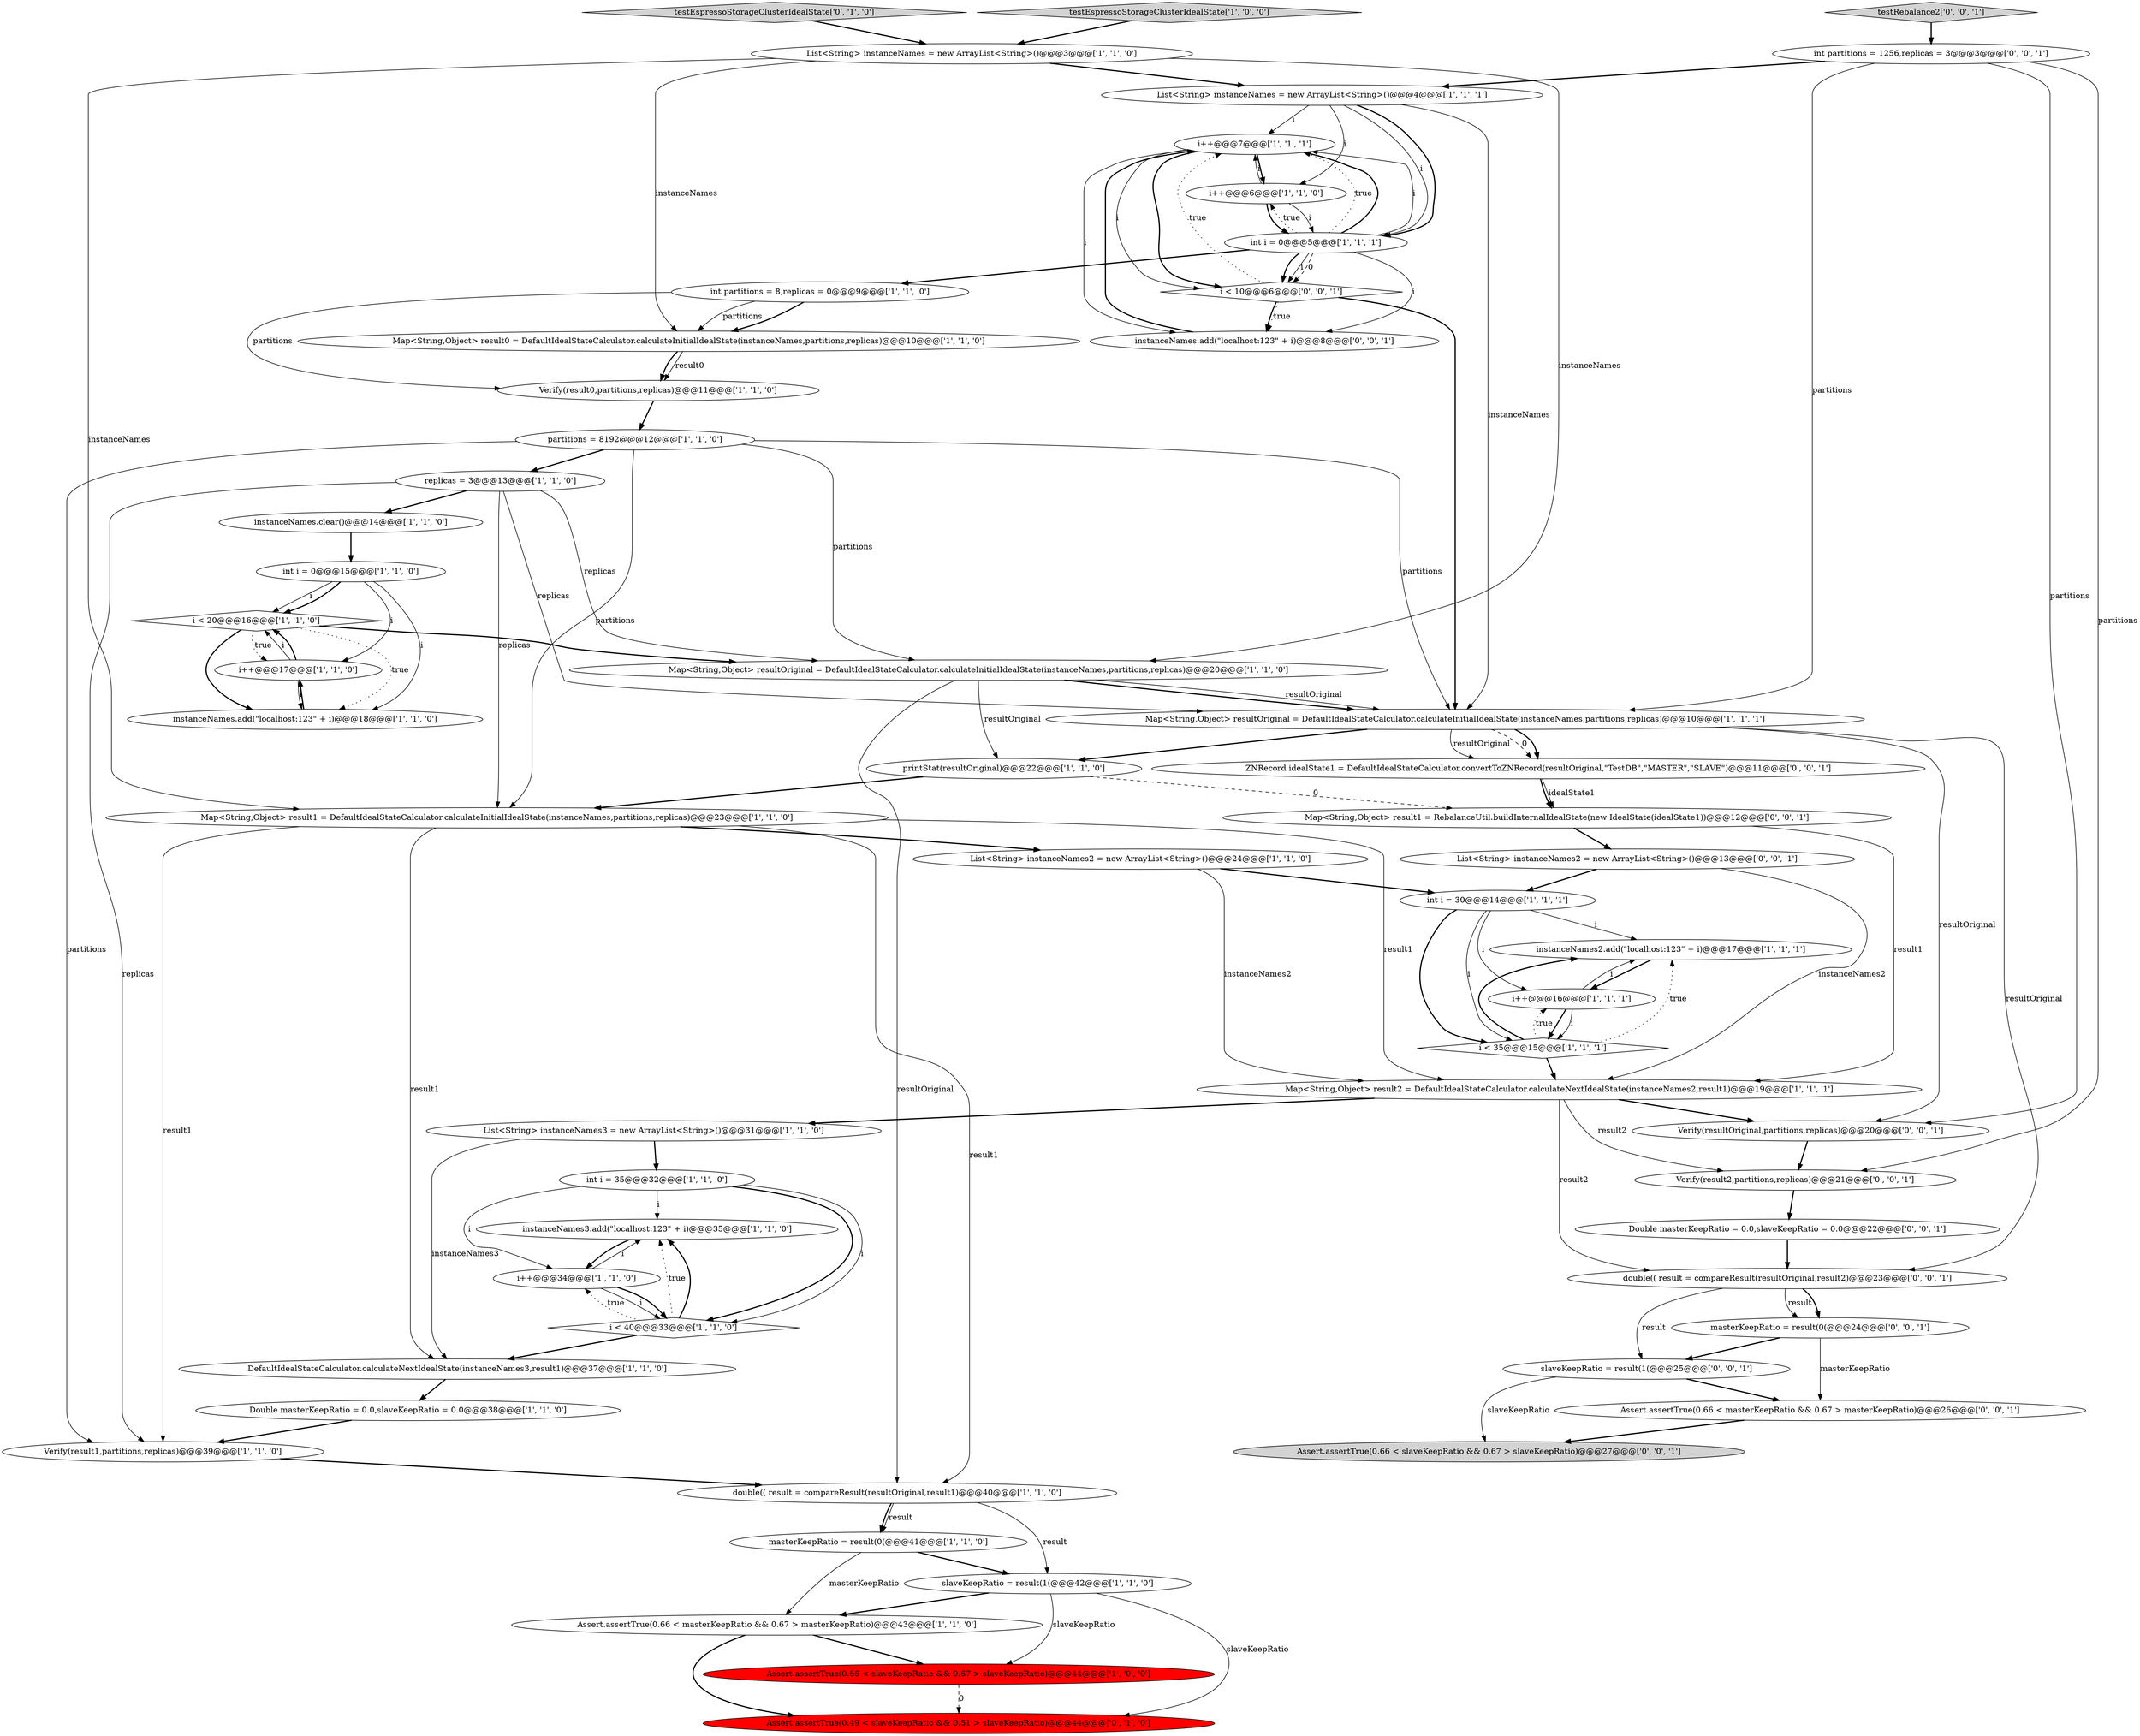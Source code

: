 digraph {
5 [style = filled, label = "int i = 35@@@32@@@['1', '1', '0']", fillcolor = white, shape = ellipse image = "AAA0AAABBB1BBB"];
4 [style = filled, label = "i++@@@7@@@['1', '1', '1']", fillcolor = white, shape = ellipse image = "AAA0AAABBB1BBB"];
9 [style = filled, label = "i++@@@6@@@['1', '1', '0']", fillcolor = white, shape = ellipse image = "AAA0AAABBB1BBB"];
0 [style = filled, label = "testEspressoStorageClusterIdealState['1', '0', '0']", fillcolor = lightgray, shape = diamond image = "AAA0AAABBB1BBB"];
22 [style = filled, label = "Verify(result0,partitions,replicas)@@@11@@@['1', '1', '0']", fillcolor = white, shape = ellipse image = "AAA0AAABBB1BBB"];
36 [style = filled, label = "instanceNames3.add(\"localhost:123\" + i)@@@35@@@['1', '1', '0']", fillcolor = white, shape = ellipse image = "AAA0AAABBB1BBB"];
38 [style = filled, label = "Assert.assertTrue(0.66 < masterKeepRatio && 0.67 > masterKeepRatio)@@@43@@@['1', '1', '0']", fillcolor = white, shape = ellipse image = "AAA0AAABBB1BBB"];
54 [style = filled, label = "testRebalance2['0', '0', '1']", fillcolor = lightgray, shape = diamond image = "AAA0AAABBB3BBB"];
48 [style = filled, label = "Assert.assertTrue(0.66 < masterKeepRatio && 0.67 > masterKeepRatio)@@@26@@@['0', '0', '1']", fillcolor = white, shape = ellipse image = "AAA0AAABBB3BBB"];
14 [style = filled, label = "List<String> instanceNames2 = new ArrayList<String>()@@@24@@@['1', '1', '0']", fillcolor = white, shape = ellipse image = "AAA0AAABBB1BBB"];
31 [style = filled, label = "int i = 0@@@15@@@['1', '1', '0']", fillcolor = white, shape = ellipse image = "AAA0AAABBB1BBB"];
1 [style = filled, label = "double(( result = compareResult(resultOriginal,result1)@@@40@@@['1', '1', '0']", fillcolor = white, shape = ellipse image = "AAA0AAABBB1BBB"];
40 [style = filled, label = "Assert.assertTrue(0.49 < slaveKeepRatio && 0.51 > slaveKeepRatio)@@@44@@@['0', '1', '0']", fillcolor = red, shape = ellipse image = "AAA1AAABBB2BBB"];
51 [style = filled, label = "List<String> instanceNames2 = new ArrayList<String>()@@@13@@@['0', '0', '1']", fillcolor = white, shape = ellipse image = "AAA0AAABBB3BBB"];
27 [style = filled, label = "partitions = 8192@@@12@@@['1', '1', '0']", fillcolor = white, shape = ellipse image = "AAA0AAABBB1BBB"];
24 [style = filled, label = "int partitions = 8,replicas = 0@@@9@@@['1', '1', '0']", fillcolor = white, shape = ellipse image = "AAA0AAABBB1BBB"];
3 [style = filled, label = "slaveKeepRatio = result(1(@@@42@@@['1', '1', '0']", fillcolor = white, shape = ellipse image = "AAA0AAABBB1BBB"];
21 [style = filled, label = "Assert.assertTrue(0.66 < slaveKeepRatio && 0.67 > slaveKeepRatio)@@@44@@@['1', '0', '0']", fillcolor = red, shape = ellipse image = "AAA1AAABBB1BBB"];
52 [style = filled, label = "Verify(result2,partitions,replicas)@@@21@@@['0', '0', '1']", fillcolor = white, shape = ellipse image = "AAA0AAABBB3BBB"];
46 [style = filled, label = "masterKeepRatio = result(0(@@@24@@@['0', '0', '1']", fillcolor = white, shape = ellipse image = "AAA0AAABBB3BBB"];
13 [style = filled, label = "i < 20@@@16@@@['1', '1', '0']", fillcolor = white, shape = diamond image = "AAA0AAABBB1BBB"];
29 [style = filled, label = "Verify(result1,partitions,replicas)@@@39@@@['1', '1', '0']", fillcolor = white, shape = ellipse image = "AAA0AAABBB1BBB"];
23 [style = filled, label = "Map<String,Object> resultOriginal = DefaultIdealStateCalculator.calculateInitialIdealState(instanceNames,partitions,replicas)@@@10@@@['1', '1', '1']", fillcolor = white, shape = ellipse image = "AAA0AAABBB1BBB"];
32 [style = filled, label = "i++@@@17@@@['1', '1', '0']", fillcolor = white, shape = ellipse image = "AAA0AAABBB1BBB"];
6 [style = filled, label = "i++@@@34@@@['1', '1', '0']", fillcolor = white, shape = ellipse image = "AAA0AAABBB1BBB"];
10 [style = filled, label = "int i = 30@@@14@@@['1', '1', '1']", fillcolor = white, shape = ellipse image = "AAA0AAABBB1BBB"];
55 [style = filled, label = "double(( result = compareResult(resultOriginal,result2)@@@23@@@['0', '0', '1']", fillcolor = white, shape = ellipse image = "AAA0AAABBB3BBB"];
11 [style = filled, label = "Double masterKeepRatio = 0.0,slaveKeepRatio = 0.0@@@38@@@['1', '1', '0']", fillcolor = white, shape = ellipse image = "AAA0AAABBB1BBB"];
45 [style = filled, label = "int partitions = 1256,replicas = 3@@@3@@@['0', '0', '1']", fillcolor = white, shape = ellipse image = "AAA0AAABBB3BBB"];
33 [style = filled, label = "int i = 0@@@5@@@['1', '1', '1']", fillcolor = white, shape = ellipse image = "AAA0AAABBB1BBB"];
39 [style = filled, label = "testEspressoStorageClusterIdealState['0', '1', '0']", fillcolor = lightgray, shape = diamond image = "AAA0AAABBB2BBB"];
8 [style = filled, label = "instanceNames2.add(\"localhost:123\" + i)@@@17@@@['1', '1', '1']", fillcolor = white, shape = ellipse image = "AAA0AAABBB1BBB"];
43 [style = filled, label = "ZNRecord idealState1 = DefaultIdealStateCalculator.convertToZNRecord(resultOriginal,\"TestDB\",\"MASTER\",\"SLAVE\")@@@11@@@['0', '0', '1']", fillcolor = white, shape = ellipse image = "AAA0AAABBB3BBB"];
25 [style = filled, label = "i < 35@@@15@@@['1', '1', '1']", fillcolor = white, shape = diamond image = "AAA0AAABBB1BBB"];
17 [style = filled, label = "List<String> instanceNames = new ArrayList<String>()@@@4@@@['1', '1', '1']", fillcolor = white, shape = ellipse image = "AAA0AAABBB1BBB"];
42 [style = filled, label = "slaveKeepRatio = result(1(@@@25@@@['0', '0', '1']", fillcolor = white, shape = ellipse image = "AAA0AAABBB3BBB"];
12 [style = filled, label = "Map<String,Object> result0 = DefaultIdealStateCalculator.calculateInitialIdealState(instanceNames,partitions,replicas)@@@10@@@['1', '1', '0']", fillcolor = white, shape = ellipse image = "AAA0AAABBB1BBB"];
50 [style = filled, label = "Verify(resultOriginal,partitions,replicas)@@@20@@@['0', '0', '1']", fillcolor = white, shape = ellipse image = "AAA0AAABBB3BBB"];
19 [style = filled, label = "masterKeepRatio = result(0(@@@41@@@['1', '1', '0']", fillcolor = white, shape = ellipse image = "AAA0AAABBB1BBB"];
34 [style = filled, label = "printStat(resultOriginal)@@@22@@@['1', '1', '0']", fillcolor = white, shape = ellipse image = "AAA0AAABBB1BBB"];
7 [style = filled, label = "Map<String,Object> result1 = DefaultIdealStateCalculator.calculateInitialIdealState(instanceNames,partitions,replicas)@@@23@@@['1', '1', '0']", fillcolor = white, shape = ellipse image = "AAA0AAABBB1BBB"];
41 [style = filled, label = "i < 10@@@6@@@['0', '0', '1']", fillcolor = white, shape = diamond image = "AAA0AAABBB3BBB"];
44 [style = filled, label = "Map<String,Object> result1 = RebalanceUtil.buildInternalIdealState(new IdealState(idealState1))@@@12@@@['0', '0', '1']", fillcolor = white, shape = ellipse image = "AAA0AAABBB3BBB"];
18 [style = filled, label = "instanceNames.clear()@@@14@@@['1', '1', '0']", fillcolor = white, shape = ellipse image = "AAA0AAABBB1BBB"];
35 [style = filled, label = "instanceNames.add(\"localhost:123\" + i)@@@18@@@['1', '1', '0']", fillcolor = white, shape = ellipse image = "AAA0AAABBB1BBB"];
30 [style = filled, label = "replicas = 3@@@13@@@['1', '1', '0']", fillcolor = white, shape = ellipse image = "AAA0AAABBB1BBB"];
15 [style = filled, label = "i++@@@16@@@['1', '1', '1']", fillcolor = white, shape = ellipse image = "AAA0AAABBB1BBB"];
53 [style = filled, label = "Double masterKeepRatio = 0.0,slaveKeepRatio = 0.0@@@22@@@['0', '0', '1']", fillcolor = white, shape = ellipse image = "AAA0AAABBB3BBB"];
47 [style = filled, label = "Assert.assertTrue(0.66 < slaveKeepRatio && 0.67 > slaveKeepRatio)@@@27@@@['0', '0', '1']", fillcolor = lightgray, shape = ellipse image = "AAA0AAABBB3BBB"];
49 [style = filled, label = "instanceNames.add(\"localhost:123\" + i)@@@8@@@['0', '0', '1']", fillcolor = white, shape = ellipse image = "AAA0AAABBB3BBB"];
37 [style = filled, label = "List<String> instanceNames = new ArrayList<String>()@@@3@@@['1', '1', '0']", fillcolor = white, shape = ellipse image = "AAA0AAABBB1BBB"];
16 [style = filled, label = "Map<String,Object> result2 = DefaultIdealStateCalculator.calculateNextIdealState(instanceNames2,result1)@@@19@@@['1', '1', '1']", fillcolor = white, shape = ellipse image = "AAA0AAABBB1BBB"];
26 [style = filled, label = "List<String> instanceNames3 = new ArrayList<String>()@@@31@@@['1', '1', '0']", fillcolor = white, shape = ellipse image = "AAA0AAABBB1BBB"];
20 [style = filled, label = "i < 40@@@33@@@['1', '1', '0']", fillcolor = white, shape = diamond image = "AAA0AAABBB1BBB"];
2 [style = filled, label = "DefaultIdealStateCalculator.calculateNextIdealState(instanceNames3,result1)@@@37@@@['1', '1', '0']", fillcolor = white, shape = ellipse image = "AAA0AAABBB1BBB"];
28 [style = filled, label = "Map<String,Object> resultOriginal = DefaultIdealStateCalculator.calculateInitialIdealState(instanceNames,partitions,replicas)@@@20@@@['1', '1', '0']", fillcolor = white, shape = ellipse image = "AAA0AAABBB1BBB"];
30->28 [style = solid, label="replicas"];
15->25 [style = solid, label="i"];
24->22 [style = solid, label="partitions"];
5->20 [style = bold, label=""];
23->50 [style = solid, label="resultOriginal"];
15->25 [style = bold, label=""];
45->23 [style = solid, label="partitions"];
32->13 [style = solid, label="i"];
11->29 [style = bold, label=""];
30->23 [style = solid, label="replicas"];
20->36 [style = dotted, label="true"];
42->48 [style = bold, label=""];
3->38 [style = bold, label=""];
51->10 [style = bold, label=""];
9->33 [style = solid, label="i"];
30->18 [style = bold, label=""];
33->41 [style = dashed, label="0"];
16->52 [style = solid, label="result2"];
13->35 [style = dotted, label="true"];
7->14 [style = bold, label=""];
23->43 [style = dashed, label="0"];
44->51 [style = bold, label=""];
30->29 [style = solid, label="replicas"];
30->7 [style = solid, label="replicas"];
17->23 [style = solid, label="instanceNames"];
27->23 [style = solid, label="partitions"];
49->4 [style = bold, label=""];
41->49 [style = dotted, label="true"];
45->17 [style = bold, label=""];
5->36 [style = solid, label="i"];
29->1 [style = bold, label=""];
9->4 [style = solid, label="i"];
19->38 [style = solid, label="masterKeepRatio"];
12->22 [style = solid, label="result0"];
43->44 [style = bold, label=""];
19->3 [style = bold, label=""];
31->13 [style = solid, label="i"];
12->22 [style = bold, label=""];
3->21 [style = solid, label="slaveKeepRatio"];
6->36 [style = solid, label="i"];
36->6 [style = bold, label=""];
18->31 [style = bold, label=""];
46->42 [style = bold, label=""];
55->42 [style = solid, label="result"];
31->32 [style = solid, label="i"];
33->4 [style = dotted, label="true"];
9->33 [style = bold, label=""];
10->8 [style = solid, label="i"];
27->30 [style = bold, label=""];
7->16 [style = solid, label="result1"];
7->1 [style = solid, label="result1"];
16->26 [style = bold, label=""];
14->10 [style = bold, label=""];
33->41 [style = bold, label=""];
41->49 [style = bold, label=""];
4->49 [style = solid, label="i"];
7->29 [style = solid, label="result1"];
13->32 [style = dotted, label="true"];
25->15 [style = dotted, label="true"];
10->25 [style = bold, label=""];
37->28 [style = solid, label="instanceNames"];
28->1 [style = solid, label="resultOriginal"];
17->33 [style = solid, label="i"];
33->41 [style = solid, label="i"];
1->19 [style = solid, label="result"];
1->19 [style = bold, label=""];
37->12 [style = solid, label="instanceNames"];
27->7 [style = solid, label="partitions"];
25->8 [style = dotted, label="true"];
42->47 [style = solid, label="slaveKeepRatio"];
20->6 [style = dotted, label="true"];
39->37 [style = bold, label=""];
33->4 [style = solid, label="i"];
4->9 [style = bold, label=""];
24->12 [style = bold, label=""];
31->35 [style = solid, label="i"];
6->20 [style = solid, label="i"];
8->15 [style = bold, label=""];
27->29 [style = solid, label="partitions"];
31->13 [style = bold, label=""];
1->3 [style = solid, label="result"];
33->4 [style = bold, label=""];
23->43 [style = bold, label=""];
45->50 [style = solid, label="partitions"];
32->35 [style = solid, label="i"];
35->32 [style = bold, label=""];
4->41 [style = solid, label="i"];
33->9 [style = dotted, label="true"];
7->2 [style = solid, label="result1"];
26->2 [style = solid, label="instanceNames3"];
25->16 [style = bold, label=""];
14->16 [style = solid, label="instanceNames2"];
23->55 [style = solid, label="resultOriginal"];
4->41 [style = bold, label=""];
34->44 [style = dashed, label="0"];
33->49 [style = solid, label="i"];
43->44 [style = solid, label="idealState1"];
16->50 [style = bold, label=""];
6->20 [style = bold, label=""];
28->34 [style = solid, label="resultOriginal"];
41->4 [style = dotted, label="true"];
10->15 [style = solid, label="i"];
28->23 [style = bold, label=""];
33->24 [style = bold, label=""];
15->8 [style = solid, label="i"];
24->12 [style = solid, label="partitions"];
38->40 [style = bold, label=""];
2->11 [style = bold, label=""];
20->36 [style = bold, label=""];
3->40 [style = solid, label="slaveKeepRatio"];
53->55 [style = bold, label=""];
54->45 [style = bold, label=""];
52->53 [style = bold, label=""];
0->37 [style = bold, label=""];
17->4 [style = solid, label="i"];
5->20 [style = solid, label="i"];
26->5 [style = bold, label=""];
37->17 [style = bold, label=""];
28->23 [style = solid, label="resultOriginal"];
27->28 [style = solid, label="partitions"];
34->7 [style = bold, label=""];
17->33 [style = bold, label=""];
45->52 [style = solid, label="partitions"];
17->9 [style = solid, label="i"];
50->52 [style = bold, label=""];
55->46 [style = solid, label="result"];
37->7 [style = solid, label="instanceNames"];
20->2 [style = bold, label=""];
16->55 [style = solid, label="result2"];
55->46 [style = bold, label=""];
22->27 [style = bold, label=""];
48->47 [style = bold, label=""];
10->25 [style = solid, label="i"];
21->40 [style = dashed, label="0"];
44->16 [style = solid, label="result1"];
23->34 [style = bold, label=""];
38->21 [style = bold, label=""];
25->8 [style = bold, label=""];
46->48 [style = solid, label="masterKeepRatio"];
32->13 [style = bold, label=""];
41->23 [style = bold, label=""];
13->35 [style = bold, label=""];
5->6 [style = solid, label="i"];
51->16 [style = solid, label="instanceNames2"];
13->28 [style = bold, label=""];
23->43 [style = solid, label="resultOriginal"];
}

